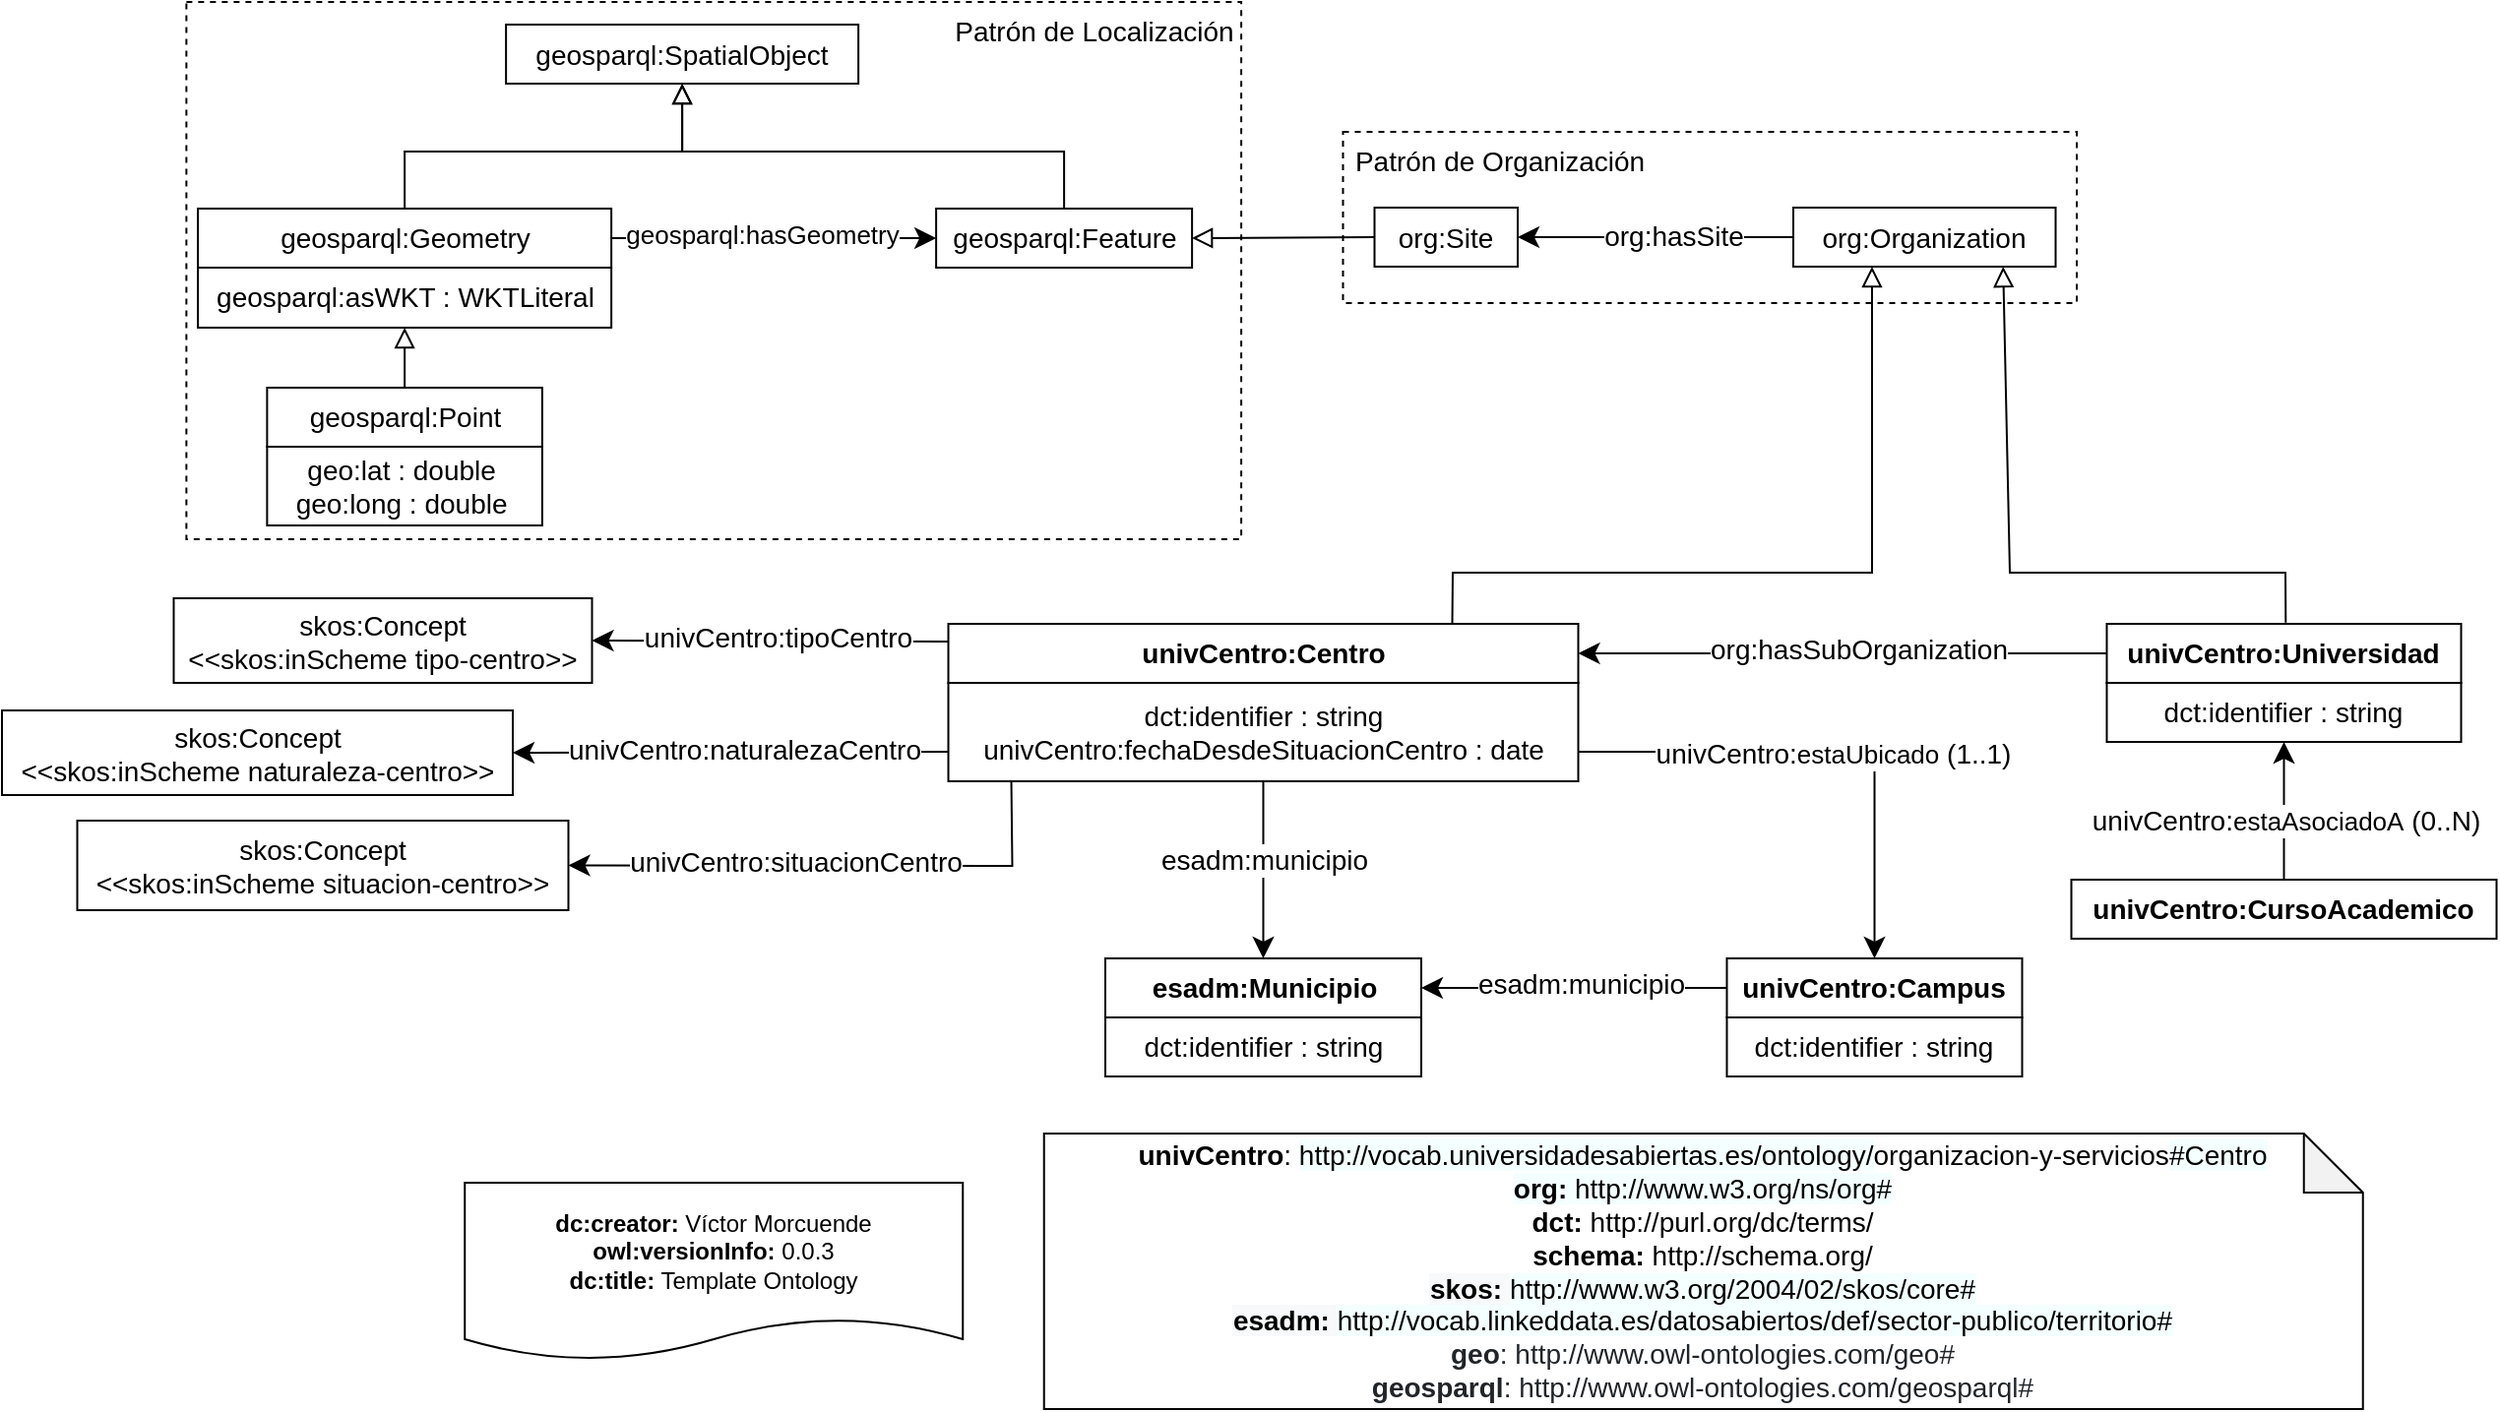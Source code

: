 <mxfile version="17.1.3" type="device"><diagram id="2xOe5xubepqIjJ3LcJC1" name="Page-1"><mxGraphModel dx="3207" dy="1170" grid="1" gridSize="10" guides="1" tooltips="1" connect="1" arrows="1" fold="1" page="1" pageScale="1" pageWidth="827" pageHeight="1169" math="0" shadow="0"><root><mxCell id="0"/><mxCell id="1" parent="0"/><mxCell id="2Dfq5uwv8lZPQiUmuwHh-12" value="" style="rounded=0;whiteSpace=wrap;html=1;fontSize=14;fillColor=none;dashed=1;" parent="1" vertex="1"><mxGeometry x="-68.75" y="356" width="372.75" height="87" as="geometry"/></mxCell><mxCell id="tCUEVHxepWvSsO0FmJBN-34" value="" style="rounded=0;whiteSpace=wrap;html=1;fontSize=14;fillColor=none;dashed=1;" parent="1" vertex="1"><mxGeometry x="-656.31" y="290" width="535.87" height="273" as="geometry"/></mxCell><mxCell id="GceAXbP_iQ2KiE-vqXYj-32" value="&lt;font style=&quot;font-size: 14px&quot;&gt;geosparql:SpatialObject&lt;/font&gt;" style="rounded=0;whiteSpace=wrap;html=1;snapToPoint=1;points=[[0.1,0],[0.2,0],[0.3,0],[0.4,0],[0.5,0],[0.6,0],[0.7,0],[0.8,0],[0.9,0],[0,0.1],[0,0.3],[0,0.5],[0,0.7],[0,0.9],[0.1,1],[0.2,1],[0.3,1],[0.4,1],[0.5,1],[0.6,1],[0.7,1],[0.8,1],[0.9,1],[1,0.1],[1,0.3],[1,0.5],[1,0.7],[1,0.9]];" parent="1" vertex="1"><mxGeometry x="-493.94" y="301.5" width="179" height="30" as="geometry"/></mxCell><mxCell id="GceAXbP_iQ2KiE-vqXYj-43" value="" style="group" parent="1" vertex="1" connectable="0"><mxGeometry x="-615.31" y="486" width="139.75" height="70" as="geometry"/></mxCell><mxCell id="GceAXbP_iQ2KiE-vqXYj-36" value="&lt;font style=&quot;font-size: 14px&quot;&gt;geo:lat : double&amp;nbsp;&lt;br&gt;geo:long : double&amp;nbsp;&lt;/font&gt;" style="rounded=0;whiteSpace=wrap;html=1;snapToPoint=1;points=[[0.1,0],[0.2,0],[0.3,0],[0.4,0],[0.5,0],[0.6,0],[0.7,0],[0.8,0],[0.9,0],[0,0.1],[0,0.3],[0,0.5],[0,0.7],[0,0.9],[0.1,1],[0.2,1],[0.3,1],[0.4,1],[0.5,1],[0.6,1],[0.7,1],[0.8,1],[0.9,1],[1,0.1],[1,0.3],[1,0.5],[1,0.7],[1,0.9]];" parent="GceAXbP_iQ2KiE-vqXYj-43" vertex="1"><mxGeometry y="30" width="139.75" height="40" as="geometry"/></mxCell><mxCell id="GceAXbP_iQ2KiE-vqXYj-37" value="&lt;font style=&quot;font-size: 14px&quot;&gt;geosparql:Point&lt;/font&gt;" style="rounded=0;whiteSpace=wrap;html=1;snapToPoint=1;points=[[0.1,0],[0.2,0],[0.3,0],[0.4,0],[0.5,0],[0.6,0],[0.7,0],[0.8,0],[0.9,0],[0,0.1],[0,0.3],[0,0.5],[0,0.7],[0,0.9],[0.1,1],[0.2,1],[0.3,1],[0.4,1],[0.5,1],[0.6,1],[0.7,1],[0.8,1],[0.9,1],[1,0.1],[1,0.3],[1,0.5],[1,0.7],[1,0.9]];" parent="GceAXbP_iQ2KiE-vqXYj-43" vertex="1"><mxGeometry width="139.75" height="30" as="geometry"/></mxCell><mxCell id="tCUEVHxepWvSsO0FmJBN-7" value="&lt;font style=&quot;font-size: 14px&quot;&gt;Patrón de Localización&lt;/font&gt;" style="text;html=1;strokeColor=none;fillColor=none;align=center;verticalAlign=middle;whiteSpace=wrap;rounded=0;dashed=1;" parent="1" vertex="1"><mxGeometry x="-270.44" y="290" width="150" height="30" as="geometry"/></mxCell><mxCell id="tCUEVHxepWvSsO0FmJBN-13" value="&lt;div&gt;&lt;b&gt;dc:creator:&lt;/b&gt;&amp;nbsp;Víctor Morcuende&lt;/div&gt;&lt;div&gt;&lt;b&gt;owl:versionInfo:&lt;/b&gt; 0.0.3&lt;/div&gt;&lt;div&gt;&lt;b&gt;dc:title:&lt;/b&gt; Template Ontology&lt;/div&gt;" style="shape=document;whiteSpace=wrap;html=1;boundedLbl=1;labelBackgroundColor=#ffffff;strokeColor=#000000;fontSize=12;fontColor=#000000;size=0.233;fillColor=none;" parent="1" vertex="1"><mxGeometry x="-514.88" y="890" width="253" height="90" as="geometry"/></mxCell><mxCell id="tCUEVHxepWvSsO0FmJBN-14" value="&lt;div&gt;&lt;font style=&quot;font-size: 14px&quot;&gt;&lt;b&gt;univCentro&lt;/b&gt;:&amp;nbsp;&lt;span style=&quot;text-align: left ; background-color: rgb(244 , 255 , 255)&quot;&gt;http://vocab.universidadesabiertas.es/ontology/&lt;/span&gt;organizacion-y-servicios&lt;span style=&quot;background-color: rgb(244 , 255 , 255)&quot;&gt;#Centro&lt;/span&gt;&lt;/font&gt;&lt;/div&gt;&lt;div&gt;&lt;font style=&quot;font-size: 14px&quot;&gt;&lt;span style=&quot;background-color: rgb(244 , 255 , 255)&quot;&gt;&lt;b&gt;org: &lt;/b&gt;http://www.w3.org/ns/org#&lt;/span&gt;&lt;/font&gt;&lt;/div&gt;&lt;div&gt;&lt;b&gt;dct: &lt;/b&gt;http://purl.org/dc/terms/&lt;br&gt;&lt;/div&gt;&lt;div&gt;&lt;b&gt;schema:&lt;/b&gt; http://schema.org/&lt;/div&gt;&lt;div&gt;&lt;/div&gt;&lt;span style=&quot;text-align: left&quot;&gt;&lt;div style=&quot;text-align: center&quot;&gt;&lt;span style=&quot;background-color: rgb(248 , 249 , 250)&quot;&gt;&lt;b&gt;skos:&amp;nbsp;&lt;/b&gt;&lt;/span&gt;&lt;span style=&quot;background-color: rgb(244 , 255 , 255)&quot;&gt;http://www.w3.org/2004/02/skos/core#&lt;/span&gt;&lt;/div&gt;&lt;/span&gt;&lt;div&gt;&lt;/div&gt;&lt;span style=&quot;text-align: left&quot;&gt;&lt;div style=&quot;text-align: center&quot;&gt;&lt;span style=&quot;background-color: rgb(248 , 249 , 250)&quot;&gt;&lt;b&gt;esadm:&lt;/b&gt;&amp;nbsp;&lt;/span&gt;&lt;span style=&quot;font-family: sans-serif ; background-color: rgb(244 , 255 , 255)&quot;&gt;http://vocab.linkeddata.es/datosabiertos/def/sector-publico/territorio#&lt;/span&gt;&lt;/div&gt;&lt;/span&gt;&lt;div&gt;&lt;font style=&quot;font-size: 14px&quot;&gt;&lt;span style=&quot;color: rgb(33 , 37 , 41) ; box-sizing: border-box&quot;&gt;&lt;b&gt;geo&lt;/b&gt;:&amp;nbsp;&lt;/span&gt;&lt;span style=&quot;color: rgb(33 , 37 , 41)&quot;&gt;http://www.owl-ontologies.com/geo#&lt;/span&gt;&lt;/font&gt;&lt;/div&gt;&lt;div&gt;&lt;font style=&quot;font-size: 14px&quot;&gt;&lt;span style=&quot;color: rgb(33 , 37 , 41) ; box-sizing: border-box&quot;&gt;&lt;b&gt;geosparql&lt;/b&gt;:&amp;nbsp;&lt;/span&gt;&lt;span style=&quot;color: rgb(33 , 37 , 41)&quot;&gt;http://www.owl-ontologies.com/geosparql#&lt;/span&gt;&lt;/font&gt;&lt;/div&gt;" style="shape=note;whiteSpace=wrap;html=1;backgroundOutline=1;darkOpacity=0.05;fontSize=14;fillColor=none;" parent="1" vertex="1"><mxGeometry x="-220.63" y="865" width="670" height="140" as="geometry"/></mxCell><mxCell id="tCUEVHxepWvSsO0FmJBN-18" value="" style="endArrow=block;html=1;fontColor=#000099;exitX=0.5;exitY=0;exitDx=0;exitDy=0;endFill=0;endSize=8;arcSize=0;rounded=0;fontSize=14;entryX=0.5;entryY=1;entryDx=0;entryDy=0;" parent="1" source="6aX2SC1BbUkcKnOUNkaa-21" target="GceAXbP_iQ2KiE-vqXYj-32" edge="1"><mxGeometry width="50" height="50" relative="1" as="geometry"><mxPoint x="-552.44" y="395.5" as="sourcePoint"/><mxPoint x="-404.44" y="356.5" as="targetPoint"/><Array as="points"><mxPoint x="-545.44" y="366"/><mxPoint x="-404.44" y="366"/></Array></mxGeometry></mxCell><mxCell id="tCUEVHxepWvSsO0FmJBN-19" value="" style="endArrow=block;html=1;fontColor=#000099;exitX=0.5;exitY=0;exitDx=0;exitDy=0;endFill=0;endSize=8;arcSize=0;rounded=0;fontSize=14;entryX=0.5;entryY=1;entryDx=0;entryDy=0;" parent="1" source="6aX2SC1BbUkcKnOUNkaa-22" target="GceAXbP_iQ2KiE-vqXYj-32" edge="1"><mxGeometry width="50" height="50" relative="1" as="geometry"><mxPoint x="-190.94" y="395.5" as="sourcePoint"/><mxPoint x="-394.44" y="346.5" as="targetPoint"/><Array as="points"><mxPoint x="-210.44" y="366"/><mxPoint x="-404.44" y="366"/></Array></mxGeometry></mxCell><mxCell id="tCUEVHxepWvSsO0FmJBN-22" value="" style="endArrow=classic;html=1;exitX=1;exitY=0.5;exitDx=0;exitDy=0;entryX=0;entryY=0.5;entryDx=0;entryDy=0;endSize=8;arcSize=0;rounded=0;fontSize=14;" parent="1" source="6aX2SC1BbUkcKnOUNkaa-21" target="6aX2SC1BbUkcKnOUNkaa-22" edge="1"><mxGeometry width="50" height="50" relative="1" as="geometry"><mxPoint x="-450.44" y="410.5" as="sourcePoint"/><mxPoint x="-280.44" y="410.5" as="targetPoint"/></mxGeometry></mxCell><mxCell id="tCUEVHxepWvSsO0FmJBN-23" value="&lt;span style=&quot;font-size: 13px&quot;&gt;geosparql:hasGeometry&lt;/span&gt;" style="text;html=1;align=center;verticalAlign=middle;resizable=0;points=[];labelBackgroundColor=#ffffff;fontSize=14;fillColor=none;" parent="tCUEVHxepWvSsO0FmJBN-22" vertex="1" connectable="0"><mxGeometry x="-0.127" relative="1" as="geometry"><mxPoint x="4" y="-2" as="offset"/></mxGeometry></mxCell><mxCell id="tCUEVHxepWvSsO0FmJBN-24" value="" style="endArrow=block;html=1;fontColor=#000099;exitX=0.5;exitY=0;exitDx=0;exitDy=0;endFill=0;entryX=0.5;entryY=1;entryDx=0;entryDy=0;endSize=8;arcSize=0;rounded=0;fontSize=14;" parent="1" source="GceAXbP_iQ2KiE-vqXYj-37" target="6aX2SC1BbUkcKnOUNkaa-20" edge="1"><mxGeometry width="50" height="50" relative="1" as="geometry"><mxPoint x="-920.94" y="627" as="sourcePoint"/><mxPoint x="-551.19" y="455.5" as="targetPoint"/></mxGeometry></mxCell><mxCell id="tCUEVHxepWvSsO0FmJBN-36" value="dct:identifier : string" style="rounded=0;whiteSpace=wrap;html=1;snapToPoint=1;points=[[0.1,0],[0.2,0],[0.3,0],[0.4,0],[0.5,0],[0.6,0],[0.7,0],[0.8,0],[0.9,0],[0,0.1],[0,0.3],[0,0.5],[0,0.7],[0,0.9],[0.1,1],[0.2,1],[0.3,1],[0.4,1],[0.5,1],[0.6,1],[0.7,1],[0.8,1],[0.9,1],[1,0.1],[1,0.3],[1,0.5],[1,0.7],[1,0.9]];fontFamily=Helvetica;fontSize=14;fillColor=none;" parent="1" vertex="1"><mxGeometry x="319.25" y="636" width="180" height="30" as="geometry"/></mxCell><mxCell id="tCUEVHxepWvSsO0FmJBN-37" value="&lt;b&gt;univCentro&lt;/b&gt;&lt;b&gt;:Universidad&lt;/b&gt;" style="rounded=0;whiteSpace=wrap;html=1;snapToPoint=1;points=[[0.1,0],[0.2,0],[0.3,0],[0.4,0],[0.5,0],[0.6,0],[0.7,0],[0.8,0],[0.9,0],[0,0.1],[0,0.3],[0,0.5],[0,0.7],[0,0.9],[0.1,1],[0.2,1],[0.3,1],[0.4,1],[0.5,1],[0.6,1],[0.7,1],[0.8,1],[0.9,1],[1,0.1],[1,0.3],[1,0.5],[1,0.7],[1,0.9]];fontFamily=Helvetica;fontSize=14;fillColor=none;" parent="1" vertex="1"><mxGeometry x="319.25" y="606" width="180" height="30" as="geometry"/></mxCell><mxCell id="tCUEVHxepWvSsO0FmJBN-38" value="&lt;b&gt;univCentro&lt;/b&gt;&lt;b&gt;:CursoAcademico&lt;/b&gt;" style="rounded=0;whiteSpace=wrap;html=1;snapToPoint=1;points=[[0.1,0],[0.2,0],[0.3,0],[0.4,0],[0.5,0],[0.6,0],[0.7,0],[0.8,0],[0.9,0],[0,0.1],[0,0.3],[0,0.5],[0,0.7],[0,0.9],[0.1,1],[0.2,1],[0.3,1],[0.4,1],[0.5,1],[0.6,1],[0.7,1],[0.8,1],[0.9,1],[1,0.1],[1,0.3],[1,0.5],[1,0.7],[1,0.9]];fontFamily=Helvetica;fontSize=14;fillColor=none;" parent="1" vertex="1"><mxGeometry x="301.25" y="736" width="216" height="30" as="geometry"/></mxCell><mxCell id="tCUEVHxepWvSsO0FmJBN-42" value="dct:identifier : string&lt;br&gt;univCentro:fechaDesdeSituacionCentro : date" style="rounded=0;whiteSpace=wrap;html=1;snapToPoint=1;points=[[0.1,0],[0.2,0],[0.3,0],[0.4,0],[0.5,0],[0.6,0],[0.7,0],[0.8,0],[0.9,0],[0,0.1],[0,0.3],[0,0.5],[0,0.7],[0,0.9],[0.1,1],[0.2,1],[0.3,1],[0.4,1],[0.5,1],[0.6,1],[0.7,1],[0.8,1],[0.9,1],[1,0.1],[1,0.3],[1,0.5],[1,0.7],[1,0.9]];fontFamily=Helvetica;fontSize=14;fillColor=none;" parent="1" vertex="1"><mxGeometry x="-269.24" y="636" width="320" height="50" as="geometry"/></mxCell><mxCell id="tCUEVHxepWvSsO0FmJBN-43" value="&lt;b&gt;univCentro&lt;/b&gt;&lt;b&gt;:Centro&lt;/b&gt;" style="rounded=0;whiteSpace=wrap;html=1;snapToPoint=1;points=[[0.1,0],[0.2,0],[0.3,0],[0.4,0],[0.5,0],[0.6,0],[0.7,0],[0.8,0],[0.9,0],[0,0.1],[0,0.3],[0,0.5],[0,0.7],[0,0.9],[0.1,1],[0.2,1],[0.3,1],[0.4,1],[0.5,1],[0.6,1],[0.7,1],[0.8,1],[0.9,1],[1,0.1],[1,0.3],[1,0.5],[1,0.7],[1,0.9]];fontFamily=Helvetica;fontSize=14;fillColor=none;" parent="1" vertex="1"><mxGeometry x="-269.24" y="606" width="320" height="30" as="geometry"/></mxCell><mxCell id="tCUEVHxepWvSsO0FmJBN-49" value="" style="endArrow=classic;html=1;exitX=0.5;exitY=0;exitDx=0;exitDy=0;entryX=0.5;entryY=1;entryDx=0;entryDy=0;endSize=8;arcSize=0;rounded=0;fontFamily=Helvetica;fontSize=14;" parent="1" source="tCUEVHxepWvSsO0FmJBN-38" target="tCUEVHxepWvSsO0FmJBN-36" edge="1"><mxGeometry width="50" height="50" relative="1" as="geometry"><mxPoint x="639.25" y="711" as="sourcePoint"/><mxPoint x="829.25" y="711" as="targetPoint"/></mxGeometry></mxCell><mxCell id="tCUEVHxepWvSsO0FmJBN-50" value="&lt;div&gt;univCentro:&lt;span style=&quot;font-size: 13px&quot;&gt;estaAsociadoA&lt;/span&gt;&amp;nbsp;(0..N)&lt;/div&gt;" style="text;html=1;align=center;verticalAlign=middle;resizable=0;points=[];labelBackgroundColor=#ffffff;fontFamily=Helvetica;fontSize=14;fillColor=none;" parent="tCUEVHxepWvSsO0FmJBN-49" vertex="1" connectable="0"><mxGeometry x="-0.127" relative="1" as="geometry"><mxPoint as="offset"/></mxGeometry></mxCell><mxCell id="tCUEVHxepWvSsO0FmJBN-54" value="" style="endArrow=classic;html=1;exitX=0;exitY=0.5;exitDx=0;exitDy=0;entryX=1;entryY=0.5;entryDx=0;entryDy=0;endSize=8;arcSize=0;rounded=0;fontFamily=Helvetica;fontSize=14;" parent="1" source="tCUEVHxepWvSsO0FmJBN-37" target="tCUEVHxepWvSsO0FmJBN-43" edge="1"><mxGeometry width="50" height="50" relative="1" as="geometry"><mxPoint x="171.25" y="736" as="sourcePoint"/><mxPoint x="171.25" y="676" as="targetPoint"/></mxGeometry></mxCell><mxCell id="tCUEVHxepWvSsO0FmJBN-55" value="&lt;div&gt;org:hasSubOrganization&lt;/div&gt;" style="text;html=1;align=center;verticalAlign=middle;resizable=0;points=[];labelBackgroundColor=#ffffff;fontFamily=Helvetica;fontSize=14;fillColor=none;" parent="tCUEVHxepWvSsO0FmJBN-54" vertex="1" connectable="0"><mxGeometry x="-0.127" relative="1" as="geometry"><mxPoint x="-10" y="-2" as="offset"/></mxGeometry></mxCell><mxCell id="tCUEVHxepWvSsO0FmJBN-56" value="" style="endArrow=classic;html=1;exitX=0.5;exitY=1;exitDx=0;exitDy=0;entryX=0.5;entryY=0;entryDx=0;entryDy=0;endSize=8;arcSize=0;rounded=0;fontFamily=Helvetica;fontSize=14;" parent="1" source="tCUEVHxepWvSsO0FmJBN-42" target="tCUEVHxepWvSsO0FmJBN-63" edge="1"><mxGeometry width="50" height="50" relative="1" as="geometry"><mxPoint x="171.25" y="796" as="sourcePoint"/><mxPoint x="-109.245" y="853" as="targetPoint"/></mxGeometry></mxCell><mxCell id="tCUEVHxepWvSsO0FmJBN-57" value="&lt;div&gt;esadm:municipio&lt;/div&gt;" style="text;html=1;align=center;verticalAlign=middle;resizable=0;points=[];labelBackgroundColor=#ffffff;fontFamily=Helvetica;fontSize=14;fillColor=none;" parent="tCUEVHxepWvSsO0FmJBN-56" vertex="1" connectable="0"><mxGeometry x="-0.127" relative="1" as="geometry"><mxPoint as="offset"/></mxGeometry></mxCell><mxCell id="tCUEVHxepWvSsO0FmJBN-58" value="" style="endArrow=classic;html=1;exitX=0;exitY=0.5;exitDx=0;exitDy=0;entryX=1;entryY=0.5;entryDx=0;entryDy=0;endSize=8;arcSize=0;rounded=0;fontFamily=Helvetica;fontSize=14;" parent="1" source="tCUEVHxepWvSsO0FmJBN-61" target="tCUEVHxepWvSsO0FmJBN-63" edge="1"><mxGeometry width="50" height="50" relative="1" as="geometry"><mxPoint x="301.25" y="791" as="sourcePoint"/><mxPoint x="34.38" y="791" as="targetPoint"/></mxGeometry></mxCell><mxCell id="tCUEVHxepWvSsO0FmJBN-59" value="esadm:municipio" style="text;html=1;align=center;verticalAlign=middle;resizable=0;points=[];labelBackgroundColor=#ffffff;fontFamily=Helvetica;fontSize=14;fillColor=none;" parent="tCUEVHxepWvSsO0FmJBN-58" vertex="1" connectable="0"><mxGeometry x="-0.127" relative="1" as="geometry"><mxPoint x="-7" y="-2" as="offset"/></mxGeometry></mxCell><mxCell id="tCUEVHxepWvSsO0FmJBN-60" value="dct:identifier : string" style="rounded=0;whiteSpace=wrap;html=1;snapToPoint=1;points=[[0.1,0],[0.2,0],[0.3,0],[0.4,0],[0.5,0],[0.6,0],[0.7,0],[0.8,0],[0.9,0],[0,0.1],[0,0.3],[0,0.5],[0,0.7],[0,0.9],[0.1,1],[0.2,1],[0.3,1],[0.4,1],[0.5,1],[0.6,1],[0.7,1],[0.8,1],[0.9,1],[1,0.1],[1,0.3],[1,0.5],[1,0.7],[1,0.9]];fontFamily=Helvetica;fontSize=14;fillColor=none;" parent="1" vertex="1"><mxGeometry x="126.25" y="806" width="150" height="30" as="geometry"/></mxCell><mxCell id="tCUEVHxepWvSsO0FmJBN-61" value="&lt;b&gt;univCentro&lt;/b&gt;&lt;b&gt;:Campus&lt;/b&gt;" style="rounded=0;whiteSpace=wrap;html=1;snapToPoint=1;points=[[0.1,0],[0.2,0],[0.3,0],[0.4,0],[0.5,0],[0.6,0],[0.7,0],[0.8,0],[0.9,0],[0,0.1],[0,0.3],[0,0.5],[0,0.7],[0,0.9],[0.1,1],[0.2,1],[0.3,1],[0.4,1],[0.5,1],[0.6,1],[0.7,1],[0.8,1],[0.9,1],[1,0.1],[1,0.3],[1,0.5],[1,0.7],[1,0.9]];fontFamily=Helvetica;fontSize=14;fillColor=none;" parent="1" vertex="1"><mxGeometry x="126.25" y="776" width="150" height="30" as="geometry"/></mxCell><mxCell id="tCUEVHxepWvSsO0FmJBN-62" value="dct:identifier : string" style="rounded=0;whiteSpace=wrap;html=1;snapToPoint=1;points=[[0.1,0],[0.2,0],[0.3,0],[0.4,0],[0.5,0],[0.6,0],[0.7,0],[0.8,0],[0.9,0],[0,0.1],[0,0.3],[0,0.5],[0,0.7],[0,0.9],[0.1,1],[0.2,1],[0.3,1],[0.4,1],[0.5,1],[0.6,1],[0.7,1],[0.8,1],[0.9,1],[1,0.1],[1,0.3],[1,0.5],[1,0.7],[1,0.9]];fontFamily=Helvetica;fontSize=14;fillColor=none;" parent="1" vertex="1"><mxGeometry x="-189.49" y="806" width="160.49" height="30" as="geometry"/></mxCell><mxCell id="tCUEVHxepWvSsO0FmJBN-63" value="&lt;b&gt;esadm:Municipio&lt;/b&gt;" style="rounded=0;whiteSpace=wrap;html=1;snapToPoint=1;points=[[0.1,0],[0.2,0],[0.3,0],[0.4,0],[0.5,0],[0.6,0],[0.7,0],[0.8,0],[0.9,0],[0,0.1],[0,0.3],[0,0.5],[0,0.7],[0,0.9],[0.1,1],[0.2,1],[0.3,1],[0.4,1],[0.5,1],[0.6,1],[0.7,1],[0.8,1],[0.9,1],[1,0.1],[1,0.3],[1,0.5],[1,0.7],[1,0.9]];fontFamily=Helvetica;fontSize=14;fillColor=none;" parent="1" vertex="1"><mxGeometry x="-189.5" y="776" width="160.5" height="30" as="geometry"/></mxCell><mxCell id="2Dfq5uwv8lZPQiUmuwHh-2" value="org:Site" style="rounded=0;whiteSpace=wrap;html=1;snapToPoint=1;points=[[0.1,0],[0.2,0],[0.3,0],[0.4,0],[0.5,0],[0.6,0],[0.7,0],[0.8,0],[0.9,0],[0,0.1],[0,0.3],[0,0.5],[0,0.7],[0,0.9],[0.1,1],[0.2,1],[0.3,1],[0.4,1],[0.5,1],[0.6,1],[0.7,1],[0.8,1],[0.9,1],[1,0.1],[1,0.3],[1,0.5],[1,0.7],[1,0.9]];fontFamily=Helvetica;fontSize=14;fillColor=none;" parent="1" vertex="1"><mxGeometry x="-52.75" y="394.5" width="72.75" height="30" as="geometry"/></mxCell><mxCell id="2Dfq5uwv8lZPQiUmuwHh-3" value="" style="endArrow=block;html=1;fontColor=#000099;endFill=0;entryX=0.8;entryY=1;entryDx=0;entryDy=0;endSize=8;arcSize=0;rounded=0;fontSize=14;exitX=0.505;exitY=-0.02;exitDx=0;exitDy=0;exitPerimeter=0;" parent="1" source="tCUEVHxepWvSsO0FmJBN-37" target="2Dfq5uwv8lZPQiUmuwHh-6" edge="1"><mxGeometry width="50" height="50" relative="1" as="geometry"><mxPoint x="440" y="600" as="sourcePoint"/><mxPoint x="261" y="503" as="targetPoint"/><Array as="points"><mxPoint x="410" y="580"/><mxPoint x="270" y="580"/></Array></mxGeometry></mxCell><mxCell id="2Dfq5uwv8lZPQiUmuwHh-6" value="org:Organization" style="rounded=0;whiteSpace=wrap;html=1;snapToPoint=1;points=[[0.1,0],[0.2,0],[0.3,0],[0.4,0],[0.5,0],[0.6,0],[0.7,0],[0.8,0],[0.9,0],[0,0.1],[0,0.3],[0,0.5],[0,0.7],[0,0.9],[0.1,1],[0.2,1],[0.3,1],[0.4,1],[0.5,1],[0.6,1],[0.7,1],[0.8,1],[0.9,1],[1,0.1],[1,0.3],[1,0.5],[1,0.7],[1,0.9]];fontFamily=Helvetica;fontSize=14;fillColor=none;" parent="1" vertex="1"><mxGeometry x="160" y="394.5" width="133.25" height="30" as="geometry"/></mxCell><mxCell id="2Dfq5uwv8lZPQiUmuwHh-8" value="" style="endArrow=classic;html=1;exitX=0;exitY=0.5;exitDx=0;exitDy=0;entryX=1;entryY=0.5;entryDx=0;entryDy=0;endSize=8;arcSize=0;rounded=0;fontFamily=Helvetica;fontSize=14;" parent="1" source="2Dfq5uwv8lZPQiUmuwHh-6" target="2Dfq5uwv8lZPQiUmuwHh-2" edge="1"><mxGeometry width="50" height="50" relative="1" as="geometry"><mxPoint x="24.75" y="597.5" as="sourcePoint"/><mxPoint x="24.75" y="667.5" as="targetPoint"/></mxGeometry></mxCell><mxCell id="2Dfq5uwv8lZPQiUmuwHh-9" value="&lt;div&gt;org:hasSite&lt;/div&gt;" style="text;html=1;align=center;verticalAlign=middle;resizable=0;points=[];labelBackgroundColor=#ffffff;fontFamily=Helvetica;fontSize=14;fillColor=none;" parent="2Dfq5uwv8lZPQiUmuwHh-8" vertex="1" connectable="0"><mxGeometry x="-0.127" relative="1" as="geometry"><mxPoint y="-1" as="offset"/></mxGeometry></mxCell><mxCell id="2Dfq5uwv8lZPQiUmuwHh-13" value="&lt;font style=&quot;font-size: 14px&quot;&gt;Patrón de Organización&lt;/font&gt;" style="text;html=1;strokeColor=none;fillColor=none;align=center;verticalAlign=middle;whiteSpace=wrap;rounded=0;dashed=1;" parent="1" vertex="1"><mxGeometry x="-68.75" y="356" width="160" height="30" as="geometry"/></mxCell><mxCell id="2Dfq5uwv8lZPQiUmuwHh-14" value="" style="endArrow=block;html=1;fontColor=#000099;endFill=0;endSize=8;arcSize=0;rounded=0;fontSize=14;exitX=0.8;exitY=0;exitDx=0;exitDy=0;entryX=0.3;entryY=1;entryDx=0;entryDy=0;" parent="1" source="tCUEVHxepWvSsO0FmJBN-43" target="2Dfq5uwv8lZPQiUmuwHh-6" edge="1"><mxGeometry width="50" height="50" relative="1" as="geometry"><mxPoint y="470" as="sourcePoint"/><mxPoint y="460" as="targetPoint"/><Array as="points"><mxPoint x="-13" y="580"/><mxPoint x="200" y="580"/></Array></mxGeometry></mxCell><mxCell id="2Dfq5uwv8lZPQiUmuwHh-18" value="" style="endArrow=classic;html=1;exitX=1;exitY=0.7;exitDx=0;exitDy=0;entryX=0.5;entryY=0;entryDx=0;entryDy=0;endSize=8;arcSize=0;rounded=0;fontFamily=Helvetica;fontSize=14;" parent="1" source="tCUEVHxepWvSsO0FmJBN-42" target="tCUEVHxepWvSsO0FmJBN-61" edge="1"><mxGeometry width="50" height="50" relative="1" as="geometry"><mxPoint x="-99.24" y="786" as="sourcePoint"/><mxPoint x="-99.25" y="863" as="targetPoint"/><Array as="points"><mxPoint x="201.25" y="671"/></Array></mxGeometry></mxCell><mxCell id="2Dfq5uwv8lZPQiUmuwHh-19" value="&lt;div&gt;univCentro:&lt;span style=&quot;font-size: 13px&quot;&gt;estaUbicado&lt;/span&gt;&amp;nbsp;(1..1)&lt;/div&gt;" style="text;html=1;align=center;verticalAlign=middle;resizable=0;points=[];labelBackgroundColor=#ffffff;fontFamily=Helvetica;fontSize=14;fillColor=none;" parent="2Dfq5uwv8lZPQiUmuwHh-18" vertex="1" connectable="0"><mxGeometry x="-0.127" relative="1" as="geometry"><mxPoint x="17" y="1" as="offset"/></mxGeometry></mxCell><mxCell id="2Dfq5uwv8lZPQiUmuwHh-21" value="skos:Concept&lt;br&gt;&amp;lt;&amp;lt;skos:inScheme tipo-centro&amp;gt;&amp;gt;" style="rounded=0;whiteSpace=wrap;html=1;snapToPoint=1;points=[[0.1,0],[0.2,0],[0.3,0],[0.4,0],[0.5,0],[0.6,0],[0.7,0],[0.8,0],[0.9,0],[0,0.1],[0,0.3],[0,0.5],[0,0.7],[0,0.9],[0.1,1],[0.2,1],[0.3,1],[0.4,1],[0.5,1],[0.6,1],[0.7,1],[0.8,1],[0.9,1],[1,0.1],[1,0.3],[1,0.5],[1,0.7],[1,0.9]];fontFamily=Helvetica;fontSize=14;fillColor=none;" parent="1" vertex="1"><mxGeometry x="-662.75" y="593" width="212.5" height="43" as="geometry"/></mxCell><mxCell id="2Dfq5uwv8lZPQiUmuwHh-22" value="" style="endArrow=classic;html=1;endSize=8;arcSize=0;rounded=0;fontFamily=Helvetica;fontSize=14;entryX=1;entryY=0.5;entryDx=0;entryDy=0;exitX=0;exitY=0.3;exitDx=0;exitDy=0;" parent="1" source="tCUEVHxepWvSsO0FmJBN-43" target="2Dfq5uwv8lZPQiUmuwHh-21" edge="1"><mxGeometry width="50" height="50" relative="1" as="geometry"><mxPoint x="-308.75" y="596" as="sourcePoint"/><mxPoint x="-402" y="726" as="targetPoint"/></mxGeometry></mxCell><mxCell id="2Dfq5uwv8lZPQiUmuwHh-23" value="&lt;div&gt;univCentro:tipoCentro&lt;/div&gt;" style="text;html=1;align=center;verticalAlign=middle;resizable=0;points=[];labelBackgroundColor=#ffffff;fontFamily=Helvetica;fontSize=14;fillColor=none;" parent="2Dfq5uwv8lZPQiUmuwHh-22" vertex="1" connectable="0"><mxGeometry x="-0.127" relative="1" as="geometry"><mxPoint x="-8" y="-2" as="offset"/></mxGeometry></mxCell><mxCell id="2Dfq5uwv8lZPQiUmuwHh-24" value="skos:Concept&lt;br&gt;&amp;lt;&amp;lt;skos:inScheme naturaleza-centro&amp;gt;&amp;gt;" style="rounded=0;whiteSpace=wrap;html=1;snapToPoint=1;points=[[0.1,0],[0.2,0],[0.3,0],[0.4,0],[0.5,0],[0.6,0],[0.7,0],[0.8,0],[0.9,0],[0,0.1],[0,0.3],[0,0.5],[0,0.7],[0,0.9],[0.1,1],[0.2,1],[0.3,1],[0.4,1],[0.5,1],[0.6,1],[0.7,1],[0.8,1],[0.9,1],[1,0.1],[1,0.3],[1,0.5],[1,0.7],[1,0.9]];fontFamily=Helvetica;fontSize=14;fillColor=none;" parent="1" vertex="1"><mxGeometry x="-750" y="650" width="259.5" height="43" as="geometry"/></mxCell><mxCell id="2Dfq5uwv8lZPQiUmuwHh-25" value="" style="endArrow=classic;html=1;endSize=8;arcSize=0;rounded=0;fontFamily=Helvetica;fontSize=14;entryX=1;entryY=0.5;entryDx=0;entryDy=0;exitX=0;exitY=0.7;exitDx=0;exitDy=0;" parent="1" source="tCUEVHxepWvSsO0FmJBN-42" target="2Dfq5uwv8lZPQiUmuwHh-24" edge="1"><mxGeometry width="50" height="50" relative="1" as="geometry"><mxPoint x="-288.75" y="646" as="sourcePoint"/><mxPoint x="-432" y="787" as="targetPoint"/></mxGeometry></mxCell><mxCell id="2Dfq5uwv8lZPQiUmuwHh-26" value="&lt;div&gt;univCentro:naturalezaCentro&lt;/div&gt;" style="text;html=1;align=center;verticalAlign=middle;resizable=0;points=[];labelBackgroundColor=#ffffff;fontFamily=Helvetica;fontSize=14;fillColor=none;" parent="2Dfq5uwv8lZPQiUmuwHh-25" vertex="1" connectable="0"><mxGeometry x="-0.127" relative="1" as="geometry"><mxPoint x="-8" y="-1" as="offset"/></mxGeometry></mxCell><mxCell id="2Dfq5uwv8lZPQiUmuwHh-27" value="skos:Concept&lt;br&gt;&amp;lt;&amp;lt;skos:inScheme situacion-centro&amp;gt;&amp;gt;" style="rounded=0;whiteSpace=wrap;html=1;snapToPoint=1;points=[[0.1,0],[0.2,0],[0.3,0],[0.4,0],[0.5,0],[0.6,0],[0.7,0],[0.8,0],[0.9,0],[0,0.1],[0,0.3],[0,0.5],[0,0.7],[0,0.9],[0.1,1],[0.2,1],[0.3,1],[0.4,1],[0.5,1],[0.6,1],[0.7,1],[0.8,1],[0.9,1],[1,0.1],[1,0.3],[1,0.5],[1,0.7],[1,0.9]];fontFamily=Helvetica;fontSize=14;fillColor=none;" parent="1" vertex="1"><mxGeometry x="-711.75" y="706" width="249.5" height="45.5" as="geometry"/></mxCell><mxCell id="2Dfq5uwv8lZPQiUmuwHh-28" value="" style="endArrow=classic;html=1;endSize=8;arcSize=0;rounded=0;fontFamily=Helvetica;fontSize=14;entryX=1;entryY=0.5;entryDx=0;entryDy=0;exitX=0.1;exitY=1;exitDx=0;exitDy=0;" parent="1" source="tCUEVHxepWvSsO0FmJBN-42" target="2Dfq5uwv8lZPQiUmuwHh-27" edge="1"><mxGeometry width="50" height="50" relative="1" as="geometry"><mxPoint x="-288.75" y="706" as="sourcePoint"/><mxPoint x="-462" y="857" as="targetPoint"/><Array as="points"><mxPoint x="-236.75" y="729"/></Array></mxGeometry></mxCell><mxCell id="2Dfq5uwv8lZPQiUmuwHh-29" value="&lt;div&gt;univCentro:situacionCentro&lt;/div&gt;" style="text;html=1;align=center;verticalAlign=middle;resizable=0;points=[];labelBackgroundColor=#ffffff;fontFamily=Helvetica;fontSize=14;fillColor=none;" parent="2Dfq5uwv8lZPQiUmuwHh-28" vertex="1" connectable="0"><mxGeometry x="-0.127" relative="1" as="geometry"><mxPoint x="-37" y="-2" as="offset"/></mxGeometry></mxCell><mxCell id="6aX2SC1BbUkcKnOUNkaa-20" value="geosparql:asWKT : WKTLiteral" style="rounded=0;whiteSpace=wrap;html=1;snapToPoint=1;points=[[0.1,0],[0.2,0],[0.3,0],[0.4,0],[0.5,0],[0.6,0],[0.7,0],[0.8,0],[0.9,0],[0,0.1],[0,0.3],[0,0.5],[0,0.7],[0,0.9],[0.1,1],[0.2,1],[0.3,1],[0.4,1],[0.5,1],[0.6,1],[0.7,1],[0.8,1],[0.9,1],[1,0.1],[1,0.3],[1,0.5],[1,0.7],[1,0.9]];fontFamily=Helvetica;fontSize=14;fillColor=none;" vertex="1" parent="1"><mxGeometry x="-650.44" y="425" width="210" height="30.5" as="geometry"/></mxCell><mxCell id="6aX2SC1BbUkcKnOUNkaa-21" value="geosparql:Geometry" style="rounded=0;whiteSpace=wrap;html=1;snapToPoint=1;points=[[0.1,0],[0.2,0],[0.3,0],[0.4,0],[0.5,0],[0.6,0],[0.7,0],[0.8,0],[0.9,0],[0,0.1],[0,0.3],[0,0.5],[0,0.7],[0,0.9],[0.1,1],[0.2,1],[0.3,1],[0.4,1],[0.5,1],[0.6,1],[0.7,1],[0.8,1],[0.9,1],[1,0.1],[1,0.3],[1,0.5],[1,0.7],[1,0.9]];fontFamily=Helvetica;fontSize=14;fillColor=none;" vertex="1" parent="1"><mxGeometry x="-650.44" y="395" width="210" height="30" as="geometry"/></mxCell><mxCell id="6aX2SC1BbUkcKnOUNkaa-22" value="geosparql:Feature" style="rounded=0;whiteSpace=wrap;html=1;snapToPoint=1;points=[[0.1,0],[0.2,0],[0.3,0],[0.4,0],[0.5,0],[0.6,0],[0.7,0],[0.8,0],[0.9,0],[0,0.1],[0,0.3],[0,0.5],[0,0.7],[0,0.9],[0.1,1],[0.2,1],[0.3,1],[0.4,1],[0.5,1],[0.6,1],[0.7,1],[0.8,1],[0.9,1],[1,0.1],[1,0.3],[1,0.5],[1,0.7],[1,0.9]];fontFamily=Helvetica;fontSize=14;fillColor=none;" vertex="1" parent="1"><mxGeometry x="-275.44" y="395" width="130" height="30" as="geometry"/></mxCell><mxCell id="6aX2SC1BbUkcKnOUNkaa-23" value="" style="endArrow=block;html=1;fontColor=#000099;exitX=0;exitY=0.5;exitDx=0;exitDy=0;endFill=0;entryX=1;entryY=0.5;entryDx=0;entryDy=0;endSize=8;arcSize=0;rounded=0;fontSize=14;" edge="1" parent="1" source="2Dfq5uwv8lZPQiUmuwHh-2" target="6aX2SC1BbUkcKnOUNkaa-22"><mxGeometry width="50" height="50" relative="1" as="geometry"><mxPoint x="-535.445" y="486" as="sourcePoint"/><mxPoint x="-535.45" y="455.5" as="targetPoint"/></mxGeometry></mxCell></root></mxGraphModel></diagram></mxfile>
